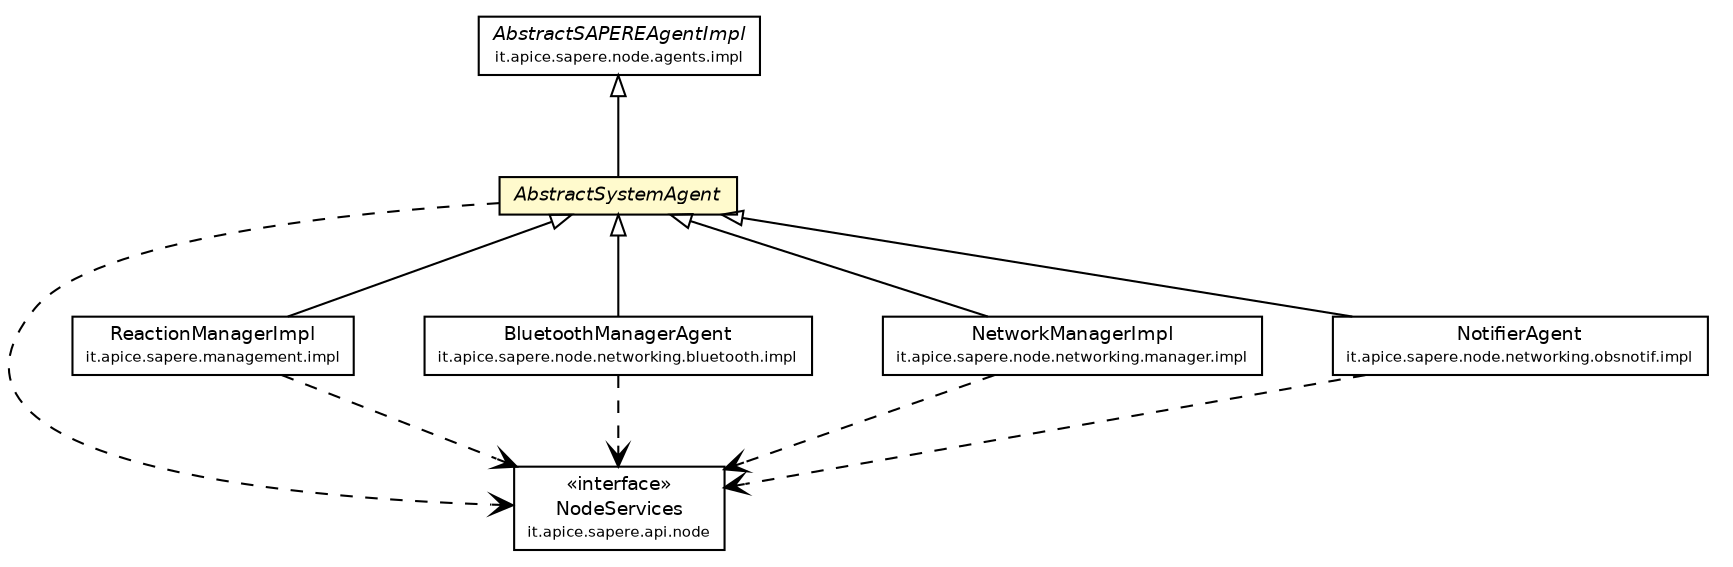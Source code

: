 #!/usr/local/bin/dot
#
# Class diagram 
# Generated by UmlGraph version 4.4 (http://www.spinellis.gr/sw/umlgraph)
#

digraph G {
	edge [fontname="Helvetica",fontsize=10,labelfontname="Helvetica",labelfontsize=10];
	node [fontname="Helvetica",fontsize=10,shape=plaintext];
	// it.apice.sapere.api.node.NodeServices
	c72017 [label=<<table border="0" cellborder="1" cellspacing="0" cellpadding="2" port="p" href="../../api/node/NodeServices.html">
		<tr><td><table border="0" cellspacing="0" cellpadding="1">
			<tr><td> &laquo;interface&raquo; </td></tr>
			<tr><td> NodeServices </td></tr>
			<tr><td><font point-size="7.0"> it.apice.sapere.api.node </font></td></tr>
		</table></td></tr>
		</table>>, fontname="Helvetica", fontcolor="black", fontsize=9.0];
	// it.apice.sapere.management.impl.ReactionManagerImpl
	c72122 [label=<<table border="0" cellborder="1" cellspacing="0" cellpadding="2" port="p" href="../../management/impl/ReactionManagerImpl.html">
		<tr><td><table border="0" cellspacing="0" cellpadding="1">
			<tr><td> ReactionManagerImpl </td></tr>
			<tr><td><font point-size="7.0"> it.apice.sapere.management.impl </font></td></tr>
		</table></td></tr>
		</table>>, fontname="Helvetica", fontcolor="black", fontsize=9.0];
	// it.apice.sapere.node.agents.AbstractSystemAgent
	c72124 [label=<<table border="0" cellborder="1" cellspacing="0" cellpadding="2" port="p" bgcolor="lemonChiffon" href="./AbstractSystemAgent.html">
		<tr><td><table border="0" cellspacing="0" cellpadding="1">
			<tr><td><font face="Helvetica-Oblique"> AbstractSystemAgent </font></td></tr>
		</table></td></tr>
		</table>>, fontname="Helvetica", fontcolor="black", fontsize=9.0];
	// it.apice.sapere.node.agents.impl.AbstractSAPEREAgentImpl
	c72130 [label=<<table border="0" cellborder="1" cellspacing="0" cellpadding="2" port="p" href="./impl/AbstractSAPEREAgentImpl.html">
		<tr><td><table border="0" cellspacing="0" cellpadding="1">
			<tr><td><font face="Helvetica-Oblique"> AbstractSAPEREAgentImpl </font></td></tr>
			<tr><td><font point-size="7.0"> it.apice.sapere.node.agents.impl </font></td></tr>
		</table></td></tr>
		</table>>, fontname="Helvetica", fontcolor="black", fontsize=9.0];
	// it.apice.sapere.node.networking.bluetooth.impl.BluetoothManagerAgent
	c72135 [label=<<table border="0" cellborder="1" cellspacing="0" cellpadding="2" port="p" href="../networking/bluetooth/impl/BluetoothManagerAgent.html">
		<tr><td><table border="0" cellspacing="0" cellpadding="1">
			<tr><td> BluetoothManagerAgent </td></tr>
			<tr><td><font point-size="7.0"> it.apice.sapere.node.networking.bluetooth.impl </font></td></tr>
		</table></td></tr>
		</table>>, fontname="Helvetica", fontcolor="black", fontsize=9.0];
	// it.apice.sapere.node.networking.manager.impl.NetworkManagerImpl
	c72145 [label=<<table border="0" cellborder="1" cellspacing="0" cellpadding="2" port="p" href="../networking/manager/impl/NetworkManagerImpl.html">
		<tr><td><table border="0" cellspacing="0" cellpadding="1">
			<tr><td> NetworkManagerImpl </td></tr>
			<tr><td><font point-size="7.0"> it.apice.sapere.node.networking.manager.impl </font></td></tr>
		</table></td></tr>
		</table>>, fontname="Helvetica", fontcolor="black", fontsize=9.0];
	// it.apice.sapere.node.networking.obsnotif.impl.NotifierAgent
	c72149 [label=<<table border="0" cellborder="1" cellspacing="0" cellpadding="2" port="p" href="../networking/obsnotif/impl/NotifierAgent.html">
		<tr><td><table border="0" cellspacing="0" cellpadding="1">
			<tr><td> NotifierAgent </td></tr>
			<tr><td><font point-size="7.0"> it.apice.sapere.node.networking.obsnotif.impl </font></td></tr>
		</table></td></tr>
		</table>>, fontname="Helvetica", fontcolor="black", fontsize=9.0];
	//it.apice.sapere.management.impl.ReactionManagerImpl extends it.apice.sapere.node.agents.AbstractSystemAgent
	c72124:p -> c72122:p [dir=back,arrowtail=empty];
	//it.apice.sapere.node.agents.AbstractSystemAgent extends it.apice.sapere.node.agents.impl.AbstractSAPEREAgentImpl
	c72130:p -> c72124:p [dir=back,arrowtail=empty];
	//it.apice.sapere.node.networking.bluetooth.impl.BluetoothManagerAgent extends it.apice.sapere.node.agents.AbstractSystemAgent
	c72124:p -> c72135:p [dir=back,arrowtail=empty];
	//it.apice.sapere.node.networking.manager.impl.NetworkManagerImpl extends it.apice.sapere.node.agents.AbstractSystemAgent
	c72124:p -> c72145:p [dir=back,arrowtail=empty];
	//it.apice.sapere.node.networking.obsnotif.impl.NotifierAgent extends it.apice.sapere.node.agents.AbstractSystemAgent
	c72124:p -> c72149:p [dir=back,arrowtail=empty];
	// it.apice.sapere.management.impl.ReactionManagerImpl DEPEND it.apice.sapere.api.node.NodeServices
	c72122:p -> c72017:p [taillabel="", label="", headlabel="", fontname="Helvetica", fontcolor="black", fontsize=10.0, color="black", arrowhead=open, style=dashed];
	// it.apice.sapere.node.agents.AbstractSystemAgent DEPEND it.apice.sapere.api.node.NodeServices
	c72124:p -> c72017:p [taillabel="", label="", headlabel="", fontname="Helvetica", fontcolor="black", fontsize=10.0, color="black", arrowhead=open, style=dashed];
	// it.apice.sapere.node.networking.bluetooth.impl.BluetoothManagerAgent DEPEND it.apice.sapere.api.node.NodeServices
	c72135:p -> c72017:p [taillabel="", label="", headlabel="", fontname="Helvetica", fontcolor="black", fontsize=10.0, color="black", arrowhead=open, style=dashed];
	// it.apice.sapere.node.networking.manager.impl.NetworkManagerImpl DEPEND it.apice.sapere.api.node.NodeServices
	c72145:p -> c72017:p [taillabel="", label="", headlabel="", fontname="Helvetica", fontcolor="black", fontsize=10.0, color="black", arrowhead=open, style=dashed];
	// it.apice.sapere.node.networking.obsnotif.impl.NotifierAgent DEPEND it.apice.sapere.api.node.NodeServices
	c72149:p -> c72017:p [taillabel="", label="", headlabel="", fontname="Helvetica", fontcolor="black", fontsize=10.0, color="black", arrowhead=open, style=dashed];
}

